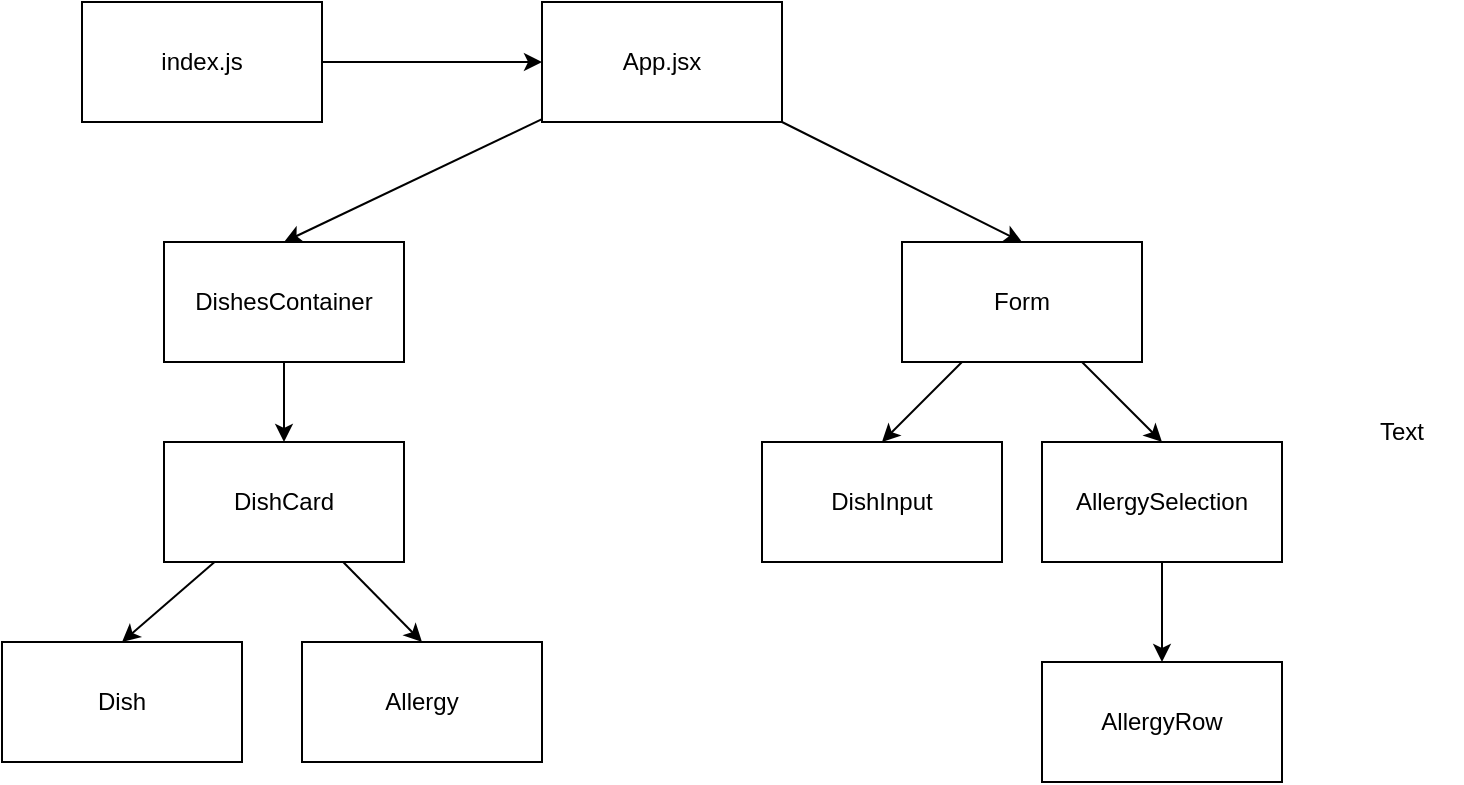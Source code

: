 <mxfile>
    <diagram id="fA_sPP0wXhOfPQZQvRxr" name="Page-1">
        <mxGraphModel dx="313" dy="499" grid="1" gridSize="10" guides="1" tooltips="1" connect="1" arrows="1" fold="1" page="1" pageScale="1" pageWidth="850" pageHeight="1100" math="0" shadow="0">
            <root>
                <mxCell id="0"/>
                <mxCell id="1" parent="0"/>
                <mxCell id="9" value="" style="edgeStyle=none;html=1;" parent="1" source="2" target="3" edge="1">
                    <mxGeometry relative="1" as="geometry"/>
                </mxCell>
                <mxCell id="2" value="index.js" style="rounded=0;whiteSpace=wrap;html=1;" parent="1" vertex="1">
                    <mxGeometry x="50" y="30" width="120" height="60" as="geometry"/>
                </mxCell>
                <mxCell id="10" style="edgeStyle=none;html=1;entryX=0.5;entryY=0;entryDx=0;entryDy=0;" parent="1" source="3" target="4" edge="1">
                    <mxGeometry relative="1" as="geometry"/>
                </mxCell>
                <mxCell id="19" style="edgeStyle=none;html=1;entryX=0.5;entryY=0;entryDx=0;entryDy=0;" parent="1" source="3" target="14" edge="1">
                    <mxGeometry relative="1" as="geometry"/>
                </mxCell>
                <mxCell id="3" value="App.jsx" style="rounded=0;whiteSpace=wrap;html=1;" parent="1" vertex="1">
                    <mxGeometry x="280" y="30" width="120" height="60" as="geometry"/>
                </mxCell>
                <mxCell id="11" value="" style="edgeStyle=none;html=1;" parent="1" source="4" target="5" edge="1">
                    <mxGeometry relative="1" as="geometry"/>
                </mxCell>
                <mxCell id="4" value="DishesContainer" style="rounded=0;whiteSpace=wrap;html=1;" parent="1" vertex="1">
                    <mxGeometry x="91" y="150" width="120" height="60" as="geometry"/>
                </mxCell>
                <mxCell id="12" style="edgeStyle=none;html=1;entryX=0.5;entryY=0;entryDx=0;entryDy=0;" parent="1" source="5" target="6" edge="1">
                    <mxGeometry relative="1" as="geometry"/>
                </mxCell>
                <mxCell id="13" style="edgeStyle=none;html=1;entryX=0.5;entryY=0;entryDx=0;entryDy=0;" parent="1" source="5" target="7" edge="1">
                    <mxGeometry relative="1" as="geometry"/>
                </mxCell>
                <mxCell id="5" value="DishCard" style="rounded=0;whiteSpace=wrap;html=1;" parent="1" vertex="1">
                    <mxGeometry x="91" y="250" width="120" height="60" as="geometry"/>
                </mxCell>
                <mxCell id="6" value="Dish" style="rounded=0;whiteSpace=wrap;html=1;" parent="1" vertex="1">
                    <mxGeometry x="10" y="350" width="120" height="60" as="geometry"/>
                </mxCell>
                <mxCell id="7" value="Allergy" style="rounded=0;whiteSpace=wrap;html=1;" parent="1" vertex="1">
                    <mxGeometry x="160" y="350" width="120" height="60" as="geometry"/>
                </mxCell>
                <mxCell id="17" style="edgeStyle=none;html=1;entryX=0.5;entryY=0;entryDx=0;entryDy=0;" parent="1" source="14" target="15" edge="1">
                    <mxGeometry relative="1" as="geometry"/>
                </mxCell>
                <mxCell id="18" style="edgeStyle=none;html=1;entryX=0.5;entryY=0;entryDx=0;entryDy=0;" parent="1" source="14" target="16" edge="1">
                    <mxGeometry relative="1" as="geometry"/>
                </mxCell>
                <mxCell id="14" value="Form" style="rounded=0;whiteSpace=wrap;html=1;" parent="1" vertex="1">
                    <mxGeometry x="460" y="150" width="120" height="60" as="geometry"/>
                </mxCell>
                <mxCell id="15" value="DishInput" style="rounded=0;whiteSpace=wrap;html=1;" parent="1" vertex="1">
                    <mxGeometry x="390" y="250" width="120" height="60" as="geometry"/>
                </mxCell>
                <mxCell id="21" value="" style="edgeStyle=none;html=1;" edge="1" parent="1" source="16" target="20">
                    <mxGeometry relative="1" as="geometry"/>
                </mxCell>
                <mxCell id="16" value="AllergySelection" style="rounded=0;whiteSpace=wrap;html=1;" parent="1" vertex="1">
                    <mxGeometry x="530" y="250" width="120" height="60" as="geometry"/>
                </mxCell>
                <mxCell id="20" value="AllergyRow" style="rounded=0;whiteSpace=wrap;html=1;" vertex="1" parent="1">
                    <mxGeometry x="530" y="360" width="120" height="60" as="geometry"/>
                </mxCell>
                <mxCell id="22" value="Text" style="text;html=1;strokeColor=none;fillColor=none;align=center;verticalAlign=middle;whiteSpace=wrap;rounded=0;" vertex="1" parent="1">
                    <mxGeometry x="680" y="230" width="60" height="30" as="geometry"/>
                </mxCell>
            </root>
        </mxGraphModel>
    </diagram>
</mxfile>
